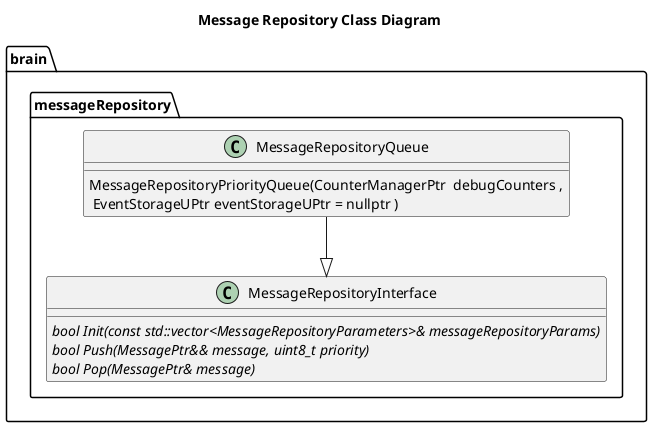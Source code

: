 @startuml classDiagramMessageRepository
title Message Repository Class Diagram

package brain
{
    package messageRepository
    {
        class MessageRepositoryInterface
        {
            {abstract} bool Init(const std::vector<MessageRepositoryParameters>& messageRepositoryParams)
            {abstract} bool Push(MessagePtr&& message, uint8_t priority)
            {abstract} bool Pop(MessagePtr& message)
        }
        class MessageRepositoryQueue
        {
            MessageRepositoryPriorityQueue(CounterManagerPtr  debugCounters ,\n EventStorageUPtr eventStorageUPtr = nullptr )

        }
        MessageRepositoryQueue --|> MessageRepositoryInterface
    }
}
@enduml